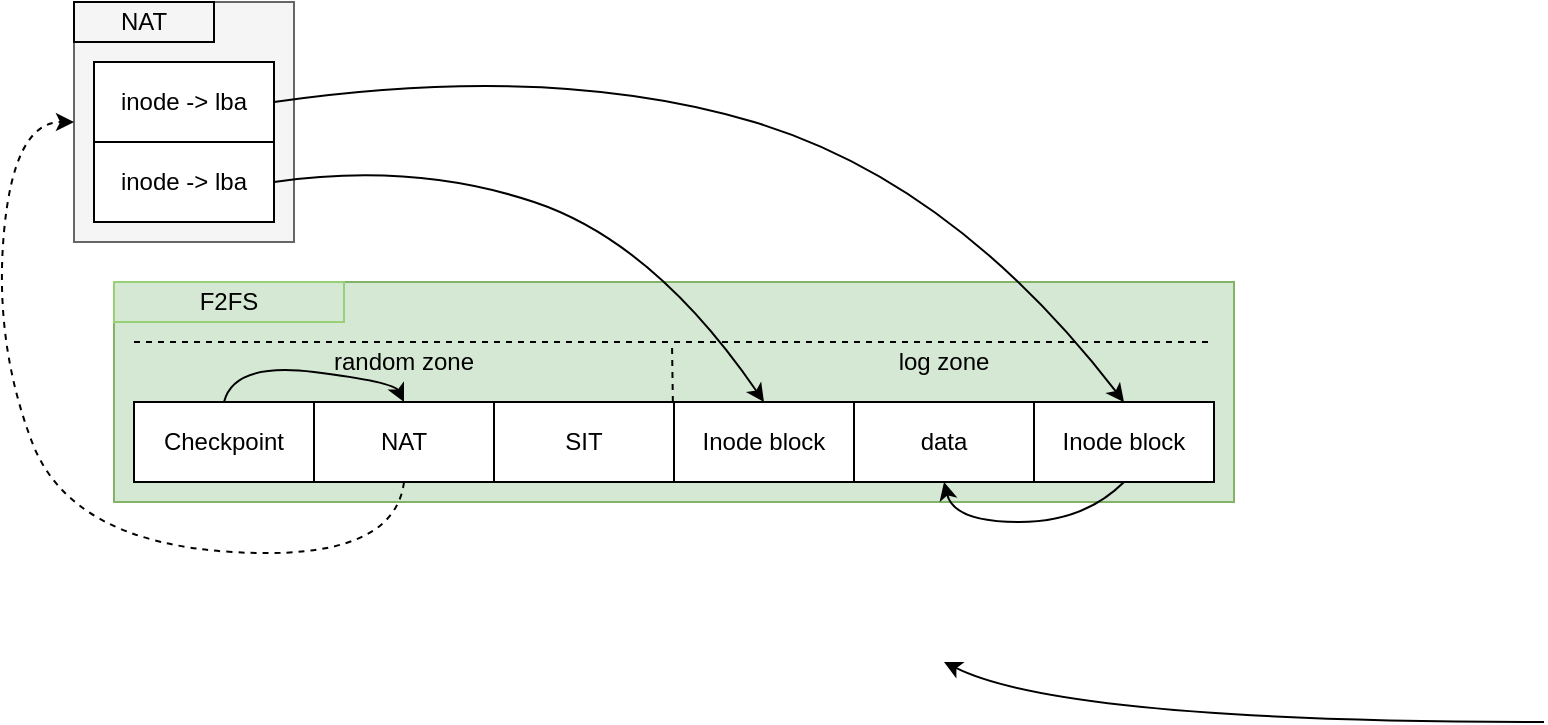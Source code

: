<mxfile version="16.6.1" type="device"><diagram id="KccikMxwdwWxa0a3TGV7" name="Page-1"><mxGraphModel dx="945" dy="486" grid="1" gridSize="10" guides="1" tooltips="1" connect="1" arrows="1" fold="1" page="1" pageScale="1" pageWidth="850" pageHeight="1100" math="0" shadow="0"><root><mxCell id="0"/><mxCell id="1" parent="0"/><mxCell id="22Cx5AgFyQwF5HAPyph6-3" value="" style="rounded=0;whiteSpace=wrap;html=1;fillColor=#d5e8d4;strokeColor=#82b366;" vertex="1" parent="1"><mxGeometry x="170" y="270" width="560" height="110" as="geometry"/></mxCell><mxCell id="22Cx5AgFyQwF5HAPyph6-1" value="Checkpoint" style="rounded=0;whiteSpace=wrap;html=1;" vertex="1" parent="1"><mxGeometry x="180" y="330" width="90" height="40" as="geometry"/></mxCell><mxCell id="22Cx5AgFyQwF5HAPyph6-5" value="F2FS" style="text;html=1;fillColor=none;align=center;verticalAlign=middle;whiteSpace=wrap;rounded=0;strokeColor=#97D077;" vertex="1" parent="1"><mxGeometry x="170" y="270" width="115" height="20" as="geometry"/></mxCell><mxCell id="22Cx5AgFyQwF5HAPyph6-31" value="NAT" style="rounded=0;whiteSpace=wrap;html=1;" vertex="1" parent="1"><mxGeometry x="270" y="330" width="90" height="40" as="geometry"/></mxCell><mxCell id="22Cx5AgFyQwF5HAPyph6-35" value="SIT" style="rounded=0;whiteSpace=wrap;html=1;" vertex="1" parent="1"><mxGeometry x="360" y="330" width="90" height="40" as="geometry"/></mxCell><mxCell id="22Cx5AgFyQwF5HAPyph6-52" value="" style="curved=1;endArrow=classic;html=1;rounded=0;exitX=0.5;exitY=1;exitDx=0;exitDy=0;entryX=0.5;entryY=1;entryDx=0;entryDy=0;" edge="1" parent="1" source="22Cx5AgFyQwF5HAPyph6-51"><mxGeometry width="50" height="50" relative="1" as="geometry"><mxPoint x="885" y="490" as="sourcePoint"/><mxPoint x="585" y="460" as="targetPoint"/><Array as="points"><mxPoint x="645" y="490"/></Array></mxGeometry></mxCell><mxCell id="22Cx5AgFyQwF5HAPyph6-66" value="Inode block" style="rounded=0;whiteSpace=wrap;html=1;" vertex="1" parent="1"><mxGeometry x="450" y="330" width="90" height="40" as="geometry"/></mxCell><mxCell id="22Cx5AgFyQwF5HAPyph6-67" value="data" style="rounded=0;whiteSpace=wrap;html=1;" vertex="1" parent="1"><mxGeometry x="540" y="330" width="90" height="40" as="geometry"/></mxCell><mxCell id="22Cx5AgFyQwF5HAPyph6-68" value="Inode block" style="rounded=0;whiteSpace=wrap;html=1;" vertex="1" parent="1"><mxGeometry x="630" y="330" width="90" height="40" as="geometry"/></mxCell><mxCell id="22Cx5AgFyQwF5HAPyph6-73" value="" style="endArrow=none;dashed=1;html=1;rounded=0;" edge="1" parent="1"><mxGeometry width="50" height="50" relative="1" as="geometry"><mxPoint x="180" y="300" as="sourcePoint"/><mxPoint x="720" y="300" as="targetPoint"/></mxGeometry></mxCell><mxCell id="22Cx5AgFyQwF5HAPyph6-74" value="" style="endArrow=none;dashed=1;html=1;rounded=0;" edge="1" parent="1"><mxGeometry width="50" height="50" relative="1" as="geometry"><mxPoint x="449.43" y="330" as="sourcePoint"/><mxPoint x="449" y="300" as="targetPoint"/></mxGeometry></mxCell><mxCell id="22Cx5AgFyQwF5HAPyph6-75" value="random zone" style="text;html=1;strokeColor=none;fillColor=none;align=center;verticalAlign=middle;whiteSpace=wrap;rounded=0;" vertex="1" parent="1"><mxGeometry x="180" y="300" width="270" height="20" as="geometry"/></mxCell><mxCell id="22Cx5AgFyQwF5HAPyph6-76" value="log zone" style="text;html=1;strokeColor=none;fillColor=none;align=center;verticalAlign=middle;whiteSpace=wrap;rounded=0;" vertex="1" parent="1"><mxGeometry x="450" y="300" width="270" height="20" as="geometry"/></mxCell><mxCell id="22Cx5AgFyQwF5HAPyph6-78" value="" style="rounded=0;whiteSpace=wrap;html=1;fillColor=#f5f5f5;strokeColor=#666666;fontColor=#333333;" vertex="1" parent="1"><mxGeometry x="150" y="130" width="110" height="120" as="geometry"/></mxCell><mxCell id="22Cx5AgFyQwF5HAPyph6-79" value="NAT" style="text;html=1;fillColor=none;align=center;verticalAlign=middle;whiteSpace=wrap;rounded=0;strokeColor=#000000;" vertex="1" parent="1"><mxGeometry x="150" y="130" width="70" height="20" as="geometry"/></mxCell><mxCell id="22Cx5AgFyQwF5HAPyph6-81" value="inode -&amp;gt; lba" style="rounded=0;whiteSpace=wrap;html=1;" vertex="1" parent="1"><mxGeometry x="160" y="160" width="90" height="40" as="geometry"/></mxCell><mxCell id="22Cx5AgFyQwF5HAPyph6-83" value="inode -&amp;gt; lba" style="rounded=0;whiteSpace=wrap;html=1;" vertex="1" parent="1"><mxGeometry x="160" y="200" width="90" height="40" as="geometry"/></mxCell><mxCell id="22Cx5AgFyQwF5HAPyph6-87" value="" style="curved=1;endArrow=classic;html=1;rounded=0;dashed=1;exitX=0.5;exitY=1;exitDx=0;exitDy=0;entryX=0;entryY=0.5;entryDx=0;entryDy=0;" edge="1" parent="1" source="22Cx5AgFyQwF5HAPyph6-31" target="22Cx5AgFyQwF5HAPyph6-78"><mxGeometry width="50" height="50" relative="1" as="geometry"><mxPoint x="360" y="210" as="sourcePoint"/><mxPoint x="148" y="200" as="targetPoint"/><Array as="points"><mxPoint x="310" y="410"/><mxPoint x="148" y="400"/><mxPoint x="110" y="300"/><mxPoint x="120" y="190"/></Array></mxGeometry></mxCell><mxCell id="22Cx5AgFyQwF5HAPyph6-88" value="" style="curved=1;endArrow=classic;html=1;rounded=0;exitX=1;exitY=0.5;exitDx=0;exitDy=0;entryX=0.5;entryY=0;entryDx=0;entryDy=0;" edge="1" parent="1" source="22Cx5AgFyQwF5HAPyph6-83" target="22Cx5AgFyQwF5HAPyph6-66"><mxGeometry width="50" height="50" relative="1" as="geometry"><mxPoint x="450" y="180" as="sourcePoint"/><mxPoint x="500" y="130" as="targetPoint"/><Array as="points"><mxPoint x="320" y="210"/><mxPoint x="440" y="250"/></Array></mxGeometry></mxCell><mxCell id="22Cx5AgFyQwF5HAPyph6-90" value="" style="curved=1;endArrow=classic;html=1;rounded=0;exitX=1;exitY=0.5;exitDx=0;exitDy=0;entryX=0.5;entryY=0;entryDx=0;entryDy=0;" edge="1" parent="1" source="22Cx5AgFyQwF5HAPyph6-81" target="22Cx5AgFyQwF5HAPyph6-68"><mxGeometry width="50" height="50" relative="1" as="geometry"><mxPoint x="260" y="230" as="sourcePoint"/><mxPoint x="494" y="340" as="targetPoint"/><Array as="points"><mxPoint x="390" y="160"/><mxPoint x="590" y="220"/></Array></mxGeometry></mxCell><mxCell id="22Cx5AgFyQwF5HAPyph6-91" value="" style="curved=1;endArrow=classic;html=1;rounded=0;entryX=0.5;entryY=0;entryDx=0;entryDy=0;" edge="1" parent="1" target="22Cx5AgFyQwF5HAPyph6-31"><mxGeometry width="50" height="50" relative="1" as="geometry"><mxPoint x="225" y="330" as="sourcePoint"/><mxPoint x="160" y="200" as="targetPoint"/><Array as="points"><mxPoint x="230" y="310"/><mxPoint x="310" y="320"/></Array></mxGeometry></mxCell><mxCell id="22Cx5AgFyQwF5HAPyph6-92" value="" style="curved=1;endArrow=classic;html=1;rounded=0;entryX=0.5;entryY=1;entryDx=0;entryDy=0;exitX=0.5;exitY=1;exitDx=0;exitDy=0;" edge="1" parent="1" source="22Cx5AgFyQwF5HAPyph6-68" target="22Cx5AgFyQwF5HAPyph6-67"><mxGeometry width="50" height="50" relative="1" as="geometry"><mxPoint x="650" y="420" as="sourcePoint"/><mxPoint x="740" y="420" as="targetPoint"/><Array as="points"><mxPoint x="655" y="390"/><mxPoint x="590" y="390"/></Array></mxGeometry></mxCell></root></mxGraphModel></diagram></mxfile>